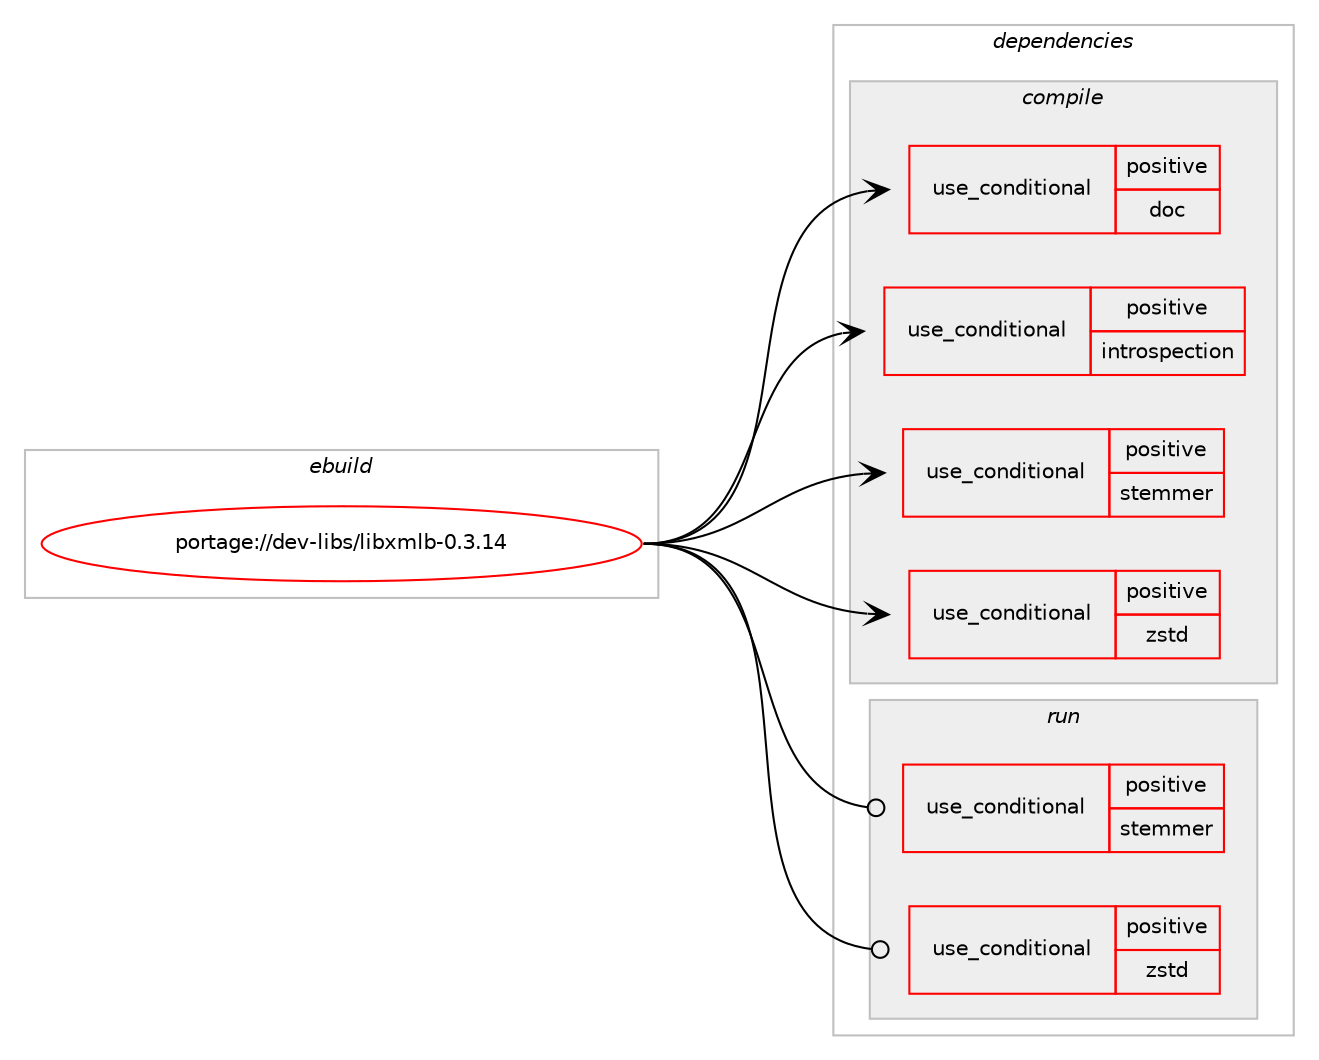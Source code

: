 digraph prolog {

# *************
# Graph options
# *************

newrank=true;
concentrate=true;
compound=true;
graph [rankdir=LR,fontname=Helvetica,fontsize=10,ranksep=1.5];#, ranksep=2.5, nodesep=0.2];
edge  [arrowhead=vee];
node  [fontname=Helvetica,fontsize=10];

# **********
# The ebuild
# **********

subgraph cluster_leftcol {
color=gray;
rank=same;
label=<<i>ebuild</i>>;
id [label="portage://dev-libs/libxmlb-0.3.14", color=red, width=4, href="../dev-libs/libxmlb-0.3.14.svg"];
}

# ****************
# The dependencies
# ****************

subgraph cluster_midcol {
color=gray;
label=<<i>dependencies</i>>;
subgraph cluster_compile {
fillcolor="#eeeeee";
style=filled;
label=<<i>compile</i>>;
subgraph cond26721 {
dependency56757 [label=<<TABLE BORDER="0" CELLBORDER="1" CELLSPACING="0" CELLPADDING="4"><TR><TD ROWSPAN="3" CELLPADDING="10">use_conditional</TD></TR><TR><TD>positive</TD></TR><TR><TD>doc</TD></TR></TABLE>>, shape=none, color=red];
# *** BEGIN UNKNOWN DEPENDENCY TYPE (TODO) ***
# dependency56757 -> package_dependency(portage://dev-libs/libxmlb-0.3.14,install,no,dev-util,gtk-doc,none,[,,],[],[])
# *** END UNKNOWN DEPENDENCY TYPE (TODO) ***

}
id:e -> dependency56757:w [weight=20,style="solid",arrowhead="vee"];
subgraph cond26722 {
dependency56758 [label=<<TABLE BORDER="0" CELLBORDER="1" CELLSPACING="0" CELLPADDING="4"><TR><TD ROWSPAN="3" CELLPADDING="10">use_conditional</TD></TR><TR><TD>positive</TD></TR><TR><TD>introspection</TD></TR></TABLE>>, shape=none, color=red];
# *** BEGIN UNKNOWN DEPENDENCY TYPE (TODO) ***
# dependency56758 -> package_dependency(portage://dev-libs/libxmlb-0.3.14,install,no,dev-libs,gobject-introspection,none,[,,],[],[])
# *** END UNKNOWN DEPENDENCY TYPE (TODO) ***

}
id:e -> dependency56758:w [weight=20,style="solid",arrowhead="vee"];
subgraph cond26723 {
dependency56759 [label=<<TABLE BORDER="0" CELLBORDER="1" CELLSPACING="0" CELLPADDING="4"><TR><TD ROWSPAN="3" CELLPADDING="10">use_conditional</TD></TR><TR><TD>positive</TD></TR><TR><TD>stemmer</TD></TR></TABLE>>, shape=none, color=red];
# *** BEGIN UNKNOWN DEPENDENCY TYPE (TODO) ***
# dependency56759 -> package_dependency(portage://dev-libs/libxmlb-0.3.14,install,no,dev-libs,snowball-stemmer,none,[,,],any_same_slot,[])
# *** END UNKNOWN DEPENDENCY TYPE (TODO) ***

}
id:e -> dependency56759:w [weight=20,style="solid",arrowhead="vee"];
subgraph cond26724 {
dependency56760 [label=<<TABLE BORDER="0" CELLBORDER="1" CELLSPACING="0" CELLPADDING="4"><TR><TD ROWSPAN="3" CELLPADDING="10">use_conditional</TD></TR><TR><TD>positive</TD></TR><TR><TD>zstd</TD></TR></TABLE>>, shape=none, color=red];
# *** BEGIN UNKNOWN DEPENDENCY TYPE (TODO) ***
# dependency56760 -> package_dependency(portage://dev-libs/libxmlb-0.3.14,install,no,app-arch,zstd,none,[,,],any_same_slot,[])
# *** END UNKNOWN DEPENDENCY TYPE (TODO) ***

}
id:e -> dependency56760:w [weight=20,style="solid",arrowhead="vee"];
# *** BEGIN UNKNOWN DEPENDENCY TYPE (TODO) ***
# id -> package_dependency(portage://dev-libs/libxmlb-0.3.14,install,no,app-arch,xz-utils,none,[,,],[],[])
# *** END UNKNOWN DEPENDENCY TYPE (TODO) ***

# *** BEGIN UNKNOWN DEPENDENCY TYPE (TODO) ***
# id -> package_dependency(portage://dev-libs/libxmlb-0.3.14,install,no,dev-libs,glib,none,[,,],[slot(2)],[])
# *** END UNKNOWN DEPENDENCY TYPE (TODO) ***

# *** BEGIN UNKNOWN DEPENDENCY TYPE (TODO) ***
# id -> package_dependency(portage://dev-libs/libxmlb-0.3.14,install,no,sys-apps,util-linux,none,[,,],[],[])
# *** END UNKNOWN DEPENDENCY TYPE (TODO) ***

}
subgraph cluster_compileandrun {
fillcolor="#eeeeee";
style=filled;
label=<<i>compile and run</i>>;
}
subgraph cluster_run {
fillcolor="#eeeeee";
style=filled;
label=<<i>run</i>>;
subgraph cond26725 {
dependency56761 [label=<<TABLE BORDER="0" CELLBORDER="1" CELLSPACING="0" CELLPADDING="4"><TR><TD ROWSPAN="3" CELLPADDING="10">use_conditional</TD></TR><TR><TD>positive</TD></TR><TR><TD>stemmer</TD></TR></TABLE>>, shape=none, color=red];
# *** BEGIN UNKNOWN DEPENDENCY TYPE (TODO) ***
# dependency56761 -> package_dependency(portage://dev-libs/libxmlb-0.3.14,run,no,dev-libs,snowball-stemmer,none,[,,],any_same_slot,[])
# *** END UNKNOWN DEPENDENCY TYPE (TODO) ***

}
id:e -> dependency56761:w [weight=20,style="solid",arrowhead="odot"];
subgraph cond26726 {
dependency56762 [label=<<TABLE BORDER="0" CELLBORDER="1" CELLSPACING="0" CELLPADDING="4"><TR><TD ROWSPAN="3" CELLPADDING="10">use_conditional</TD></TR><TR><TD>positive</TD></TR><TR><TD>zstd</TD></TR></TABLE>>, shape=none, color=red];
# *** BEGIN UNKNOWN DEPENDENCY TYPE (TODO) ***
# dependency56762 -> package_dependency(portage://dev-libs/libxmlb-0.3.14,run,no,app-arch,zstd,none,[,,],any_same_slot,[])
# *** END UNKNOWN DEPENDENCY TYPE (TODO) ***

}
id:e -> dependency56762:w [weight=20,style="solid",arrowhead="odot"];
# *** BEGIN UNKNOWN DEPENDENCY TYPE (TODO) ***
# id -> package_dependency(portage://dev-libs/libxmlb-0.3.14,run,no,app-arch,xz-utils,none,[,,],[],[])
# *** END UNKNOWN DEPENDENCY TYPE (TODO) ***

# *** BEGIN UNKNOWN DEPENDENCY TYPE (TODO) ***
# id -> package_dependency(portage://dev-libs/libxmlb-0.3.14,run,no,dev-libs,glib,none,[,,],[slot(2)],[])
# *** END UNKNOWN DEPENDENCY TYPE (TODO) ***

# *** BEGIN UNKNOWN DEPENDENCY TYPE (TODO) ***
# id -> package_dependency(portage://dev-libs/libxmlb-0.3.14,run,no,sys-apps,util-linux,none,[,,],[],[])
# *** END UNKNOWN DEPENDENCY TYPE (TODO) ***

}
}

# **************
# The candidates
# **************

subgraph cluster_choices {
rank=same;
color=gray;
label=<<i>candidates</i>>;

}

}
